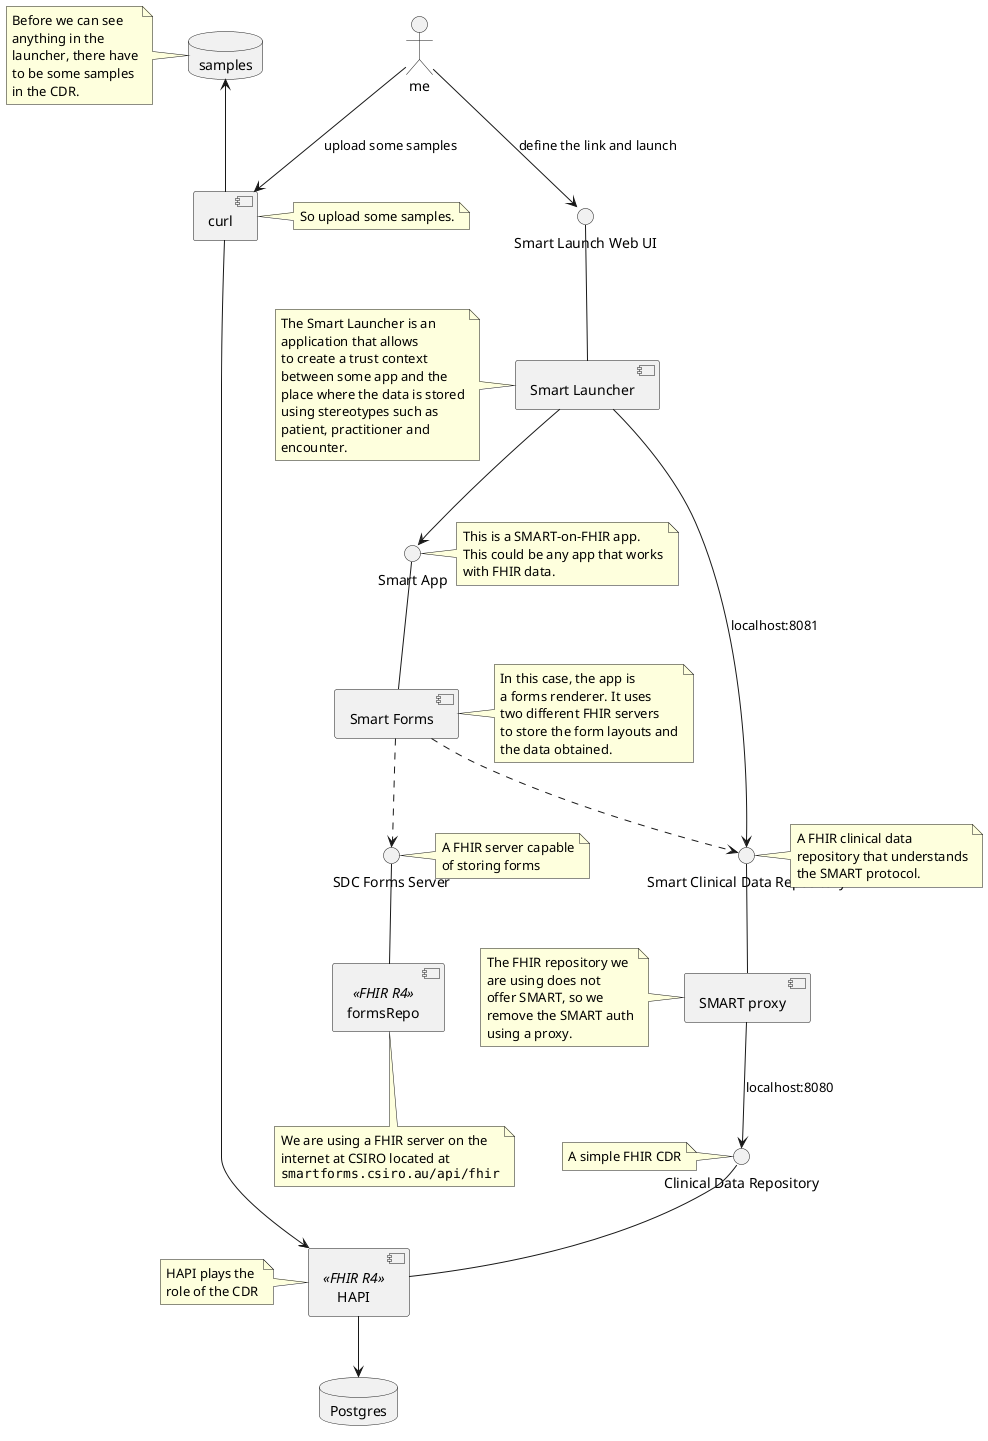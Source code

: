 @startuml

'More example available at https://plantuml.com/component-diagram

actor me

interface LAUNCH_UI as "Smart Launch Web UI"

me -do-> LAUNCH_UI : define the link and launch 

interface FORMS_SERVER as "SDC Forms Server"

interface SMART_CDR as "Smart Clinical Data Repository"

note right of SMART_CDR
A FHIR clinical data
repository that understands
the SMART protocol.
end note

[SMART proxy] -up- SMART_CDR
interface CDR as "Clinical Data Repository"

note left of [SMART proxy]
The FHIR repository we
are using does not
offer SMART, so we
remove the SMART auth
using a proxy.
end note

[SMART proxy] -do-> CDR : "localhost:8080"

database "Postgres" as PG
component HAPI <<FHIR R4>>

note left of HAPI
HAPI plays the
role of the CDR
end note

database samples

[curl]

me -do-> curl : upload some samples

curl -up-> samples

note right of curl
So upload some samples.
end note

note left of samples
Before we can see
anything in the
launcher, there have
to be some samples
in the CDR.
end note


[HAPI] -up- CDR 

note left of CDR
A simple FHIR CDR
end note

curl -do-> HAPI

[Smart Launcher] -up- LAUNCH_UI

note left of [Smart Launcher]
The Smart Launcher is an
application that allows
to create a trust context
between some app and the
place where the data is stored
using stereotypes such as
patient, practitioner and
encounter.
end note

interface SMART as "Smart App"

note right of SMART
This is a SMART-on-FHIR app.
This could be any app that works
with FHIR data.
end note

[Smart Launcher] -do-> SMART

[Smart Launcher] -do-> SMART_CDR : localhost:8081

[Smart Forms] -up- SMART

note right of [Smart Forms]
In this case, the app is
a forms renderer. It uses
two different FHIR servers
to store the form layouts and
the data obtained.
end note

[Smart Forms] .do.> SMART_CDR

[Smart Forms] .do.> FORMS_SERVER

note right of FORMS_SERVER
A FHIR server capable
of storing forms
end note


component formsRepo <<FHIR R4>>

note bottom of formsRepo
We are using a FHIR server on the
internet at CSIRO located at
""smartforms.csiro.au/api/fhir""
end note


[formsRepo] -up- FORMS_SERVER

[HAPI] -do-> PG


@enduml
